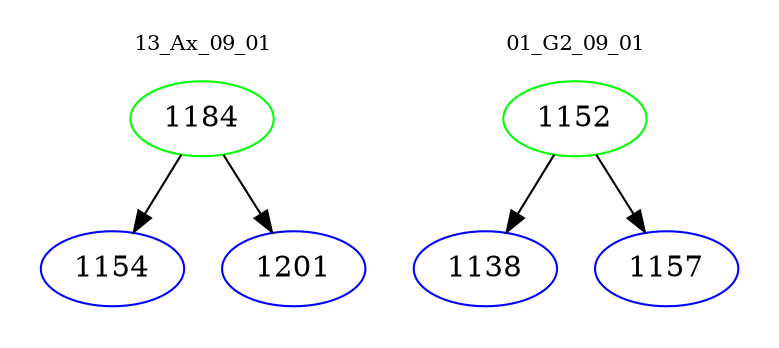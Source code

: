 digraph{
subgraph cluster_0 {
color = white
label = "13_Ax_09_01";
fontsize=10;
T0_1184 [label="1184", color="green"]
T0_1184 -> T0_1154 [color="black"]
T0_1154 [label="1154", color="blue"]
T0_1184 -> T0_1201 [color="black"]
T0_1201 [label="1201", color="blue"]
}
subgraph cluster_1 {
color = white
label = "01_G2_09_01";
fontsize=10;
T1_1152 [label="1152", color="green"]
T1_1152 -> T1_1138 [color="black"]
T1_1138 [label="1138", color="blue"]
T1_1152 -> T1_1157 [color="black"]
T1_1157 [label="1157", color="blue"]
}
}
